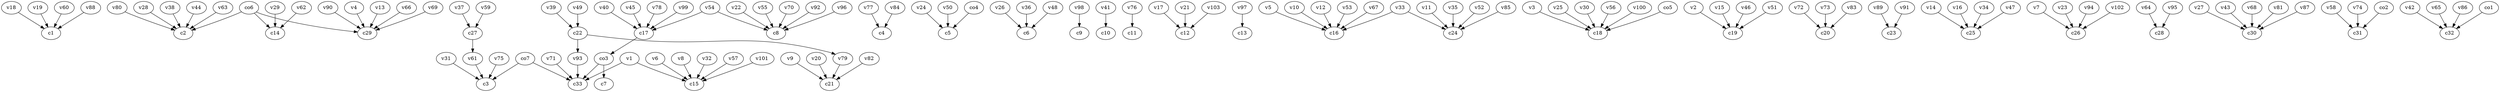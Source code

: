 strict digraph  {
c1;
c2;
c3;
c4;
c5;
c6;
c7;
c8;
c9;
c10;
c11;
c12;
c13;
c14;
c15;
c16;
c17;
c18;
c19;
c20;
c21;
c22;
c23;
c24;
c25;
c26;
c27;
c28;
c29;
c30;
c31;
c32;
c33;
v1;
v2;
v3;
v4;
v5;
v6;
v7;
v8;
v9;
v10;
v11;
v12;
v13;
v14;
v15;
v16;
v17;
v18;
v19;
v20;
v21;
v22;
v23;
v24;
v25;
v26;
v27;
v28;
v29;
v30;
v31;
v32;
v33;
v34;
v35;
v36;
v37;
v38;
v39;
v40;
v41;
v42;
v43;
v44;
v45;
v46;
v47;
v48;
v49;
v50;
v51;
v52;
v53;
v54;
v55;
v56;
v57;
v58;
v59;
v60;
v61;
v62;
v63;
v64;
v65;
v66;
v67;
v68;
v69;
v70;
v71;
v72;
v73;
v74;
v75;
v76;
v77;
v78;
v79;
v80;
v81;
v82;
v83;
v84;
v85;
v86;
v87;
v88;
v89;
v90;
v91;
v92;
v93;
v94;
v95;
v96;
v97;
v98;
v99;
v100;
v101;
v102;
v103;
co1;
co2;
co3;
co4;
co5;
co6;
co7;
c17 -> co3  [weight=1];
c22 -> v79  [weight=1];
c22 -> v93  [weight=1];
c27 -> v61  [weight=1];
v1 -> c33  [weight=1];
v1 -> c15  [weight=1];
v2 -> c19  [weight=1];
v3 -> c18  [weight=1];
v4 -> c29  [weight=1];
v5 -> c16  [weight=1];
v6 -> c15  [weight=1];
v7 -> c26  [weight=1];
v8 -> c15  [weight=1];
v9 -> c21  [weight=1];
v10 -> c16  [weight=1];
v11 -> c24  [weight=1];
v12 -> c16  [weight=1];
v13 -> c29  [weight=1];
v14 -> c25  [weight=1];
v15 -> c19  [weight=1];
v16 -> c25  [weight=1];
v17 -> c12  [weight=1];
v18 -> c1  [weight=1];
v19 -> c1  [weight=1];
v20 -> c21  [weight=1];
v21 -> c12  [weight=1];
v22 -> c8  [weight=1];
v23 -> c26  [weight=1];
v24 -> c5  [weight=1];
v25 -> c18  [weight=1];
v26 -> c6  [weight=1];
v27 -> c30  [weight=1];
v28 -> c2  [weight=1];
v29 -> c14  [weight=1];
v30 -> c18  [weight=1];
v31 -> c3  [weight=1];
v32 -> c15  [weight=1];
v33 -> c24  [weight=1];
v33 -> c16  [weight=1];
v34 -> c25  [weight=1];
v35 -> c24  [weight=1];
v36 -> c6  [weight=1];
v37 -> c27  [weight=1];
v38 -> c2  [weight=1];
v39 -> c22  [weight=1];
v40 -> c17  [weight=1];
v41 -> c10  [weight=1];
v42 -> c32  [weight=1];
v43 -> c30  [weight=1];
v44 -> c2  [weight=1];
v45 -> c17  [weight=1];
v46 -> c19  [weight=1];
v47 -> c25  [weight=1];
v48 -> c6  [weight=1];
v49 -> c22  [weight=1];
v50 -> c5  [weight=1];
v51 -> c19  [weight=1];
v52 -> c24  [weight=1];
v53 -> c16  [weight=1];
v54 -> c17  [weight=1];
v54 -> c8  [weight=1];
v55 -> c8  [weight=1];
v56 -> c18  [weight=1];
v57 -> c15  [weight=1];
v58 -> c31  [weight=1];
v59 -> c27  [weight=1];
v60 -> c1  [weight=1];
v61 -> c3  [weight=1];
v62 -> c14  [weight=1];
v63 -> c2  [weight=1];
v64 -> c28  [weight=1];
v65 -> c32  [weight=1];
v66 -> c29  [weight=1];
v67 -> c16  [weight=1];
v68 -> c30  [weight=1];
v69 -> c29  [weight=1];
v70 -> c8  [weight=1];
v71 -> c33  [weight=1];
v72 -> c20  [weight=1];
v73 -> c20  [weight=1];
v74 -> c31  [weight=1];
v75 -> c3  [weight=1];
v76 -> c11  [weight=1];
v77 -> c4  [weight=1];
v78 -> c17  [weight=1];
v79 -> c21  [weight=1];
v80 -> c2  [weight=1];
v81 -> c30  [weight=1];
v82 -> c21  [weight=1];
v83 -> c20  [weight=1];
v84 -> c4  [weight=1];
v85 -> c24  [weight=1];
v86 -> c32  [weight=1];
v87 -> c30  [weight=1];
v88 -> c1  [weight=1];
v89 -> c23  [weight=1];
v90 -> c29  [weight=1];
v91 -> c23  [weight=1];
v92 -> c8  [weight=1];
v93 -> c33  [weight=1];
v94 -> c26  [weight=1];
v95 -> c28  [weight=1];
v96 -> c8  [weight=1];
v97 -> c13  [weight=1];
v98 -> c9  [weight=1];
v99 -> c17  [weight=1];
v100 -> c18  [weight=1];
v101 -> c15  [weight=1];
v102 -> c26  [weight=1];
v103 -> c12  [weight=1];
co1 -> c32  [weight=1];
co2 -> c31  [weight=1];
co3 -> c33  [weight=1];
co3 -> c7  [weight=1];
co4 -> c5  [weight=1];
co5 -> c18  [weight=1];
co6 -> c29  [weight=1];
co6 -> c14  [weight=1];
co6 -> c2  [weight=1];
co7 -> c3  [weight=1];
co7 -> c33  [weight=1];
}

